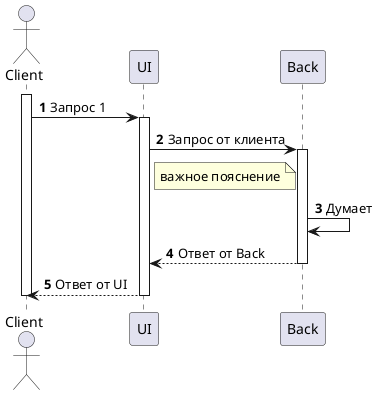 @startuml test_name
    autonumber

    actor Client
    
    participant UI
    participant Back

    activate Client
      Client -> UI: Запрос 1

    activate UI
      UI -> Back: Запрос от клиента

    activate Back
    
      note right of UI: важное пояснение
      
      Back -> Back: Думает
      UI <-- Back: Ответ от Back

    deactivate Back
      Client <-- UI: Ответ от UI

    deactivate UI
    deactivate Client
@enduml